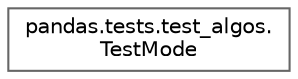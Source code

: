 digraph "Graphical Class Hierarchy"
{
 // LATEX_PDF_SIZE
  bgcolor="transparent";
  edge [fontname=Helvetica,fontsize=10,labelfontname=Helvetica,labelfontsize=10];
  node [fontname=Helvetica,fontsize=10,shape=box,height=0.2,width=0.4];
  rankdir="LR";
  Node0 [id="Node000000",label="pandas.tests.test_algos.\lTestMode",height=0.2,width=0.4,color="grey40", fillcolor="white", style="filled",URL="$dd/dc1/classpandas_1_1tests_1_1test__algos_1_1TestMode.html",tooltip=" "];
}
